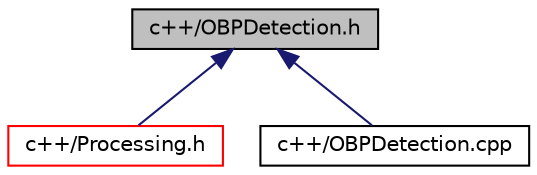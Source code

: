 digraph "c++/OBPDetection.h"
{
 // LATEX_PDF_SIZE
  bgcolor="transparent";
  edge [fontname="Helvetica",fontsize="10",labelfontname="Helvetica",labelfontsize="10"];
  node [fontname="Helvetica",fontsize="10",shape=record];
  Node1 [label="c++/OBPDetection.h",height=0.2,width=0.4,color="black", fillcolor="grey75", style="filled", fontcolor="black",tooltip="The header file of the OBPDetection class."];
  Node1 -> Node2 [dir="back",color="midnightblue",fontsize="10",style="solid",fontname="Helvetica"];
  Node2 [label="c++/Processing.h",height=0.2,width=0.4,color="red",URL="$_processing_8h.html",tooltip="The header file of the Processing class."];
  Node1 -> Node7 [dir="back",color="midnightblue",fontsize="10",style="solid",fontname="Helvetica"];
  Node7 [label="c++/OBPDetection.cpp",height=0.2,width=0.4,color="black",URL="$_o_b_p_detection_8cpp.html",tooltip=" "];
}
